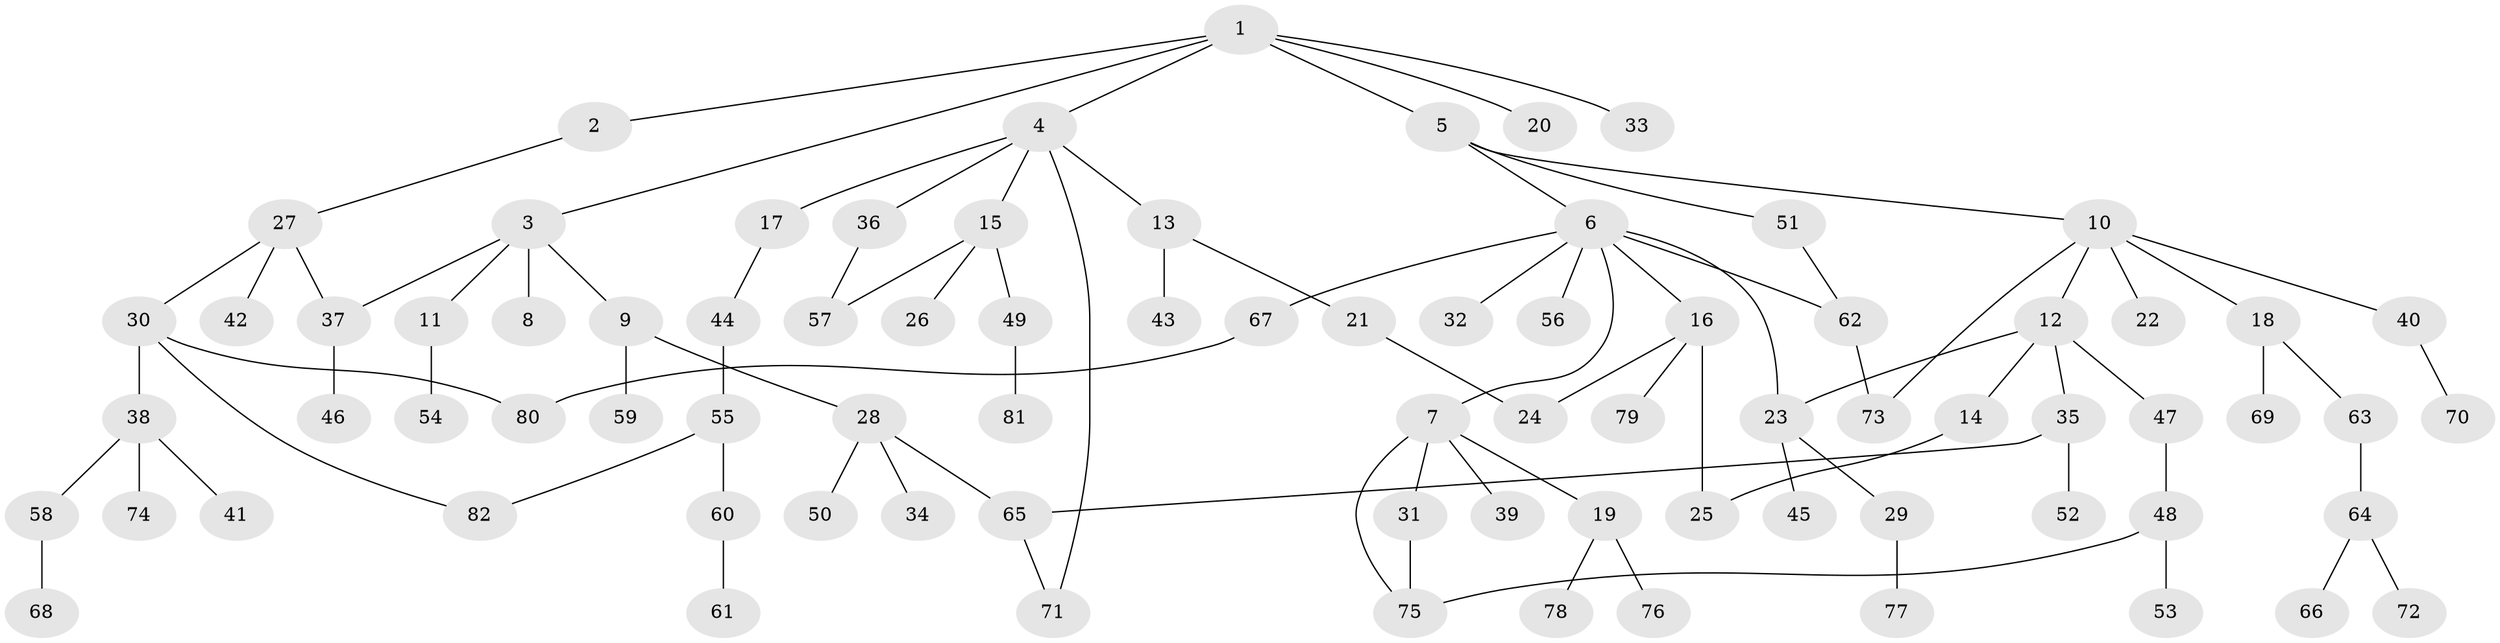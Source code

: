 // coarse degree distribution, {4: 0.12121212121212122, 2: 0.3333333333333333, 6: 0.06060606060606061, 5: 0.06060606060606061, 1: 0.2727272727272727, 3: 0.15151515151515152}
// Generated by graph-tools (version 1.1) at 2025/48/03/04/25 22:48:46]
// undirected, 82 vertices, 94 edges
graph export_dot {
  node [color=gray90,style=filled];
  1;
  2;
  3;
  4;
  5;
  6;
  7;
  8;
  9;
  10;
  11;
  12;
  13;
  14;
  15;
  16;
  17;
  18;
  19;
  20;
  21;
  22;
  23;
  24;
  25;
  26;
  27;
  28;
  29;
  30;
  31;
  32;
  33;
  34;
  35;
  36;
  37;
  38;
  39;
  40;
  41;
  42;
  43;
  44;
  45;
  46;
  47;
  48;
  49;
  50;
  51;
  52;
  53;
  54;
  55;
  56;
  57;
  58;
  59;
  60;
  61;
  62;
  63;
  64;
  65;
  66;
  67;
  68;
  69;
  70;
  71;
  72;
  73;
  74;
  75;
  76;
  77;
  78;
  79;
  80;
  81;
  82;
  1 -- 2;
  1 -- 3;
  1 -- 4;
  1 -- 5;
  1 -- 20;
  1 -- 33;
  2 -- 27;
  3 -- 8;
  3 -- 9;
  3 -- 11;
  3 -- 37;
  4 -- 13;
  4 -- 15;
  4 -- 17;
  4 -- 36;
  4 -- 71;
  5 -- 6;
  5 -- 10;
  5 -- 51;
  6 -- 7;
  6 -- 16;
  6 -- 23;
  6 -- 32;
  6 -- 56;
  6 -- 67;
  6 -- 62;
  7 -- 19;
  7 -- 31;
  7 -- 39;
  7 -- 75;
  9 -- 28;
  9 -- 59;
  10 -- 12;
  10 -- 18;
  10 -- 22;
  10 -- 40;
  10 -- 73;
  11 -- 54;
  12 -- 14;
  12 -- 35;
  12 -- 47;
  12 -- 23;
  13 -- 21;
  13 -- 43;
  14 -- 25;
  15 -- 26;
  15 -- 49;
  15 -- 57;
  16 -- 24;
  16 -- 79;
  16 -- 25;
  17 -- 44;
  18 -- 63;
  18 -- 69;
  19 -- 76;
  19 -- 78;
  21 -- 24;
  23 -- 29;
  23 -- 45;
  27 -- 30;
  27 -- 42;
  27 -- 37;
  28 -- 34;
  28 -- 50;
  28 -- 65;
  29 -- 77;
  30 -- 38;
  30 -- 80;
  30 -- 82;
  31 -- 75;
  35 -- 52;
  35 -- 65;
  36 -- 57;
  37 -- 46;
  38 -- 41;
  38 -- 58;
  38 -- 74;
  40 -- 70;
  44 -- 55;
  47 -- 48;
  48 -- 53;
  48 -- 75;
  49 -- 81;
  51 -- 62;
  55 -- 60;
  55 -- 82;
  58 -- 68;
  60 -- 61;
  62 -- 73;
  63 -- 64;
  64 -- 66;
  64 -- 72;
  65 -- 71;
  67 -- 80;
}
